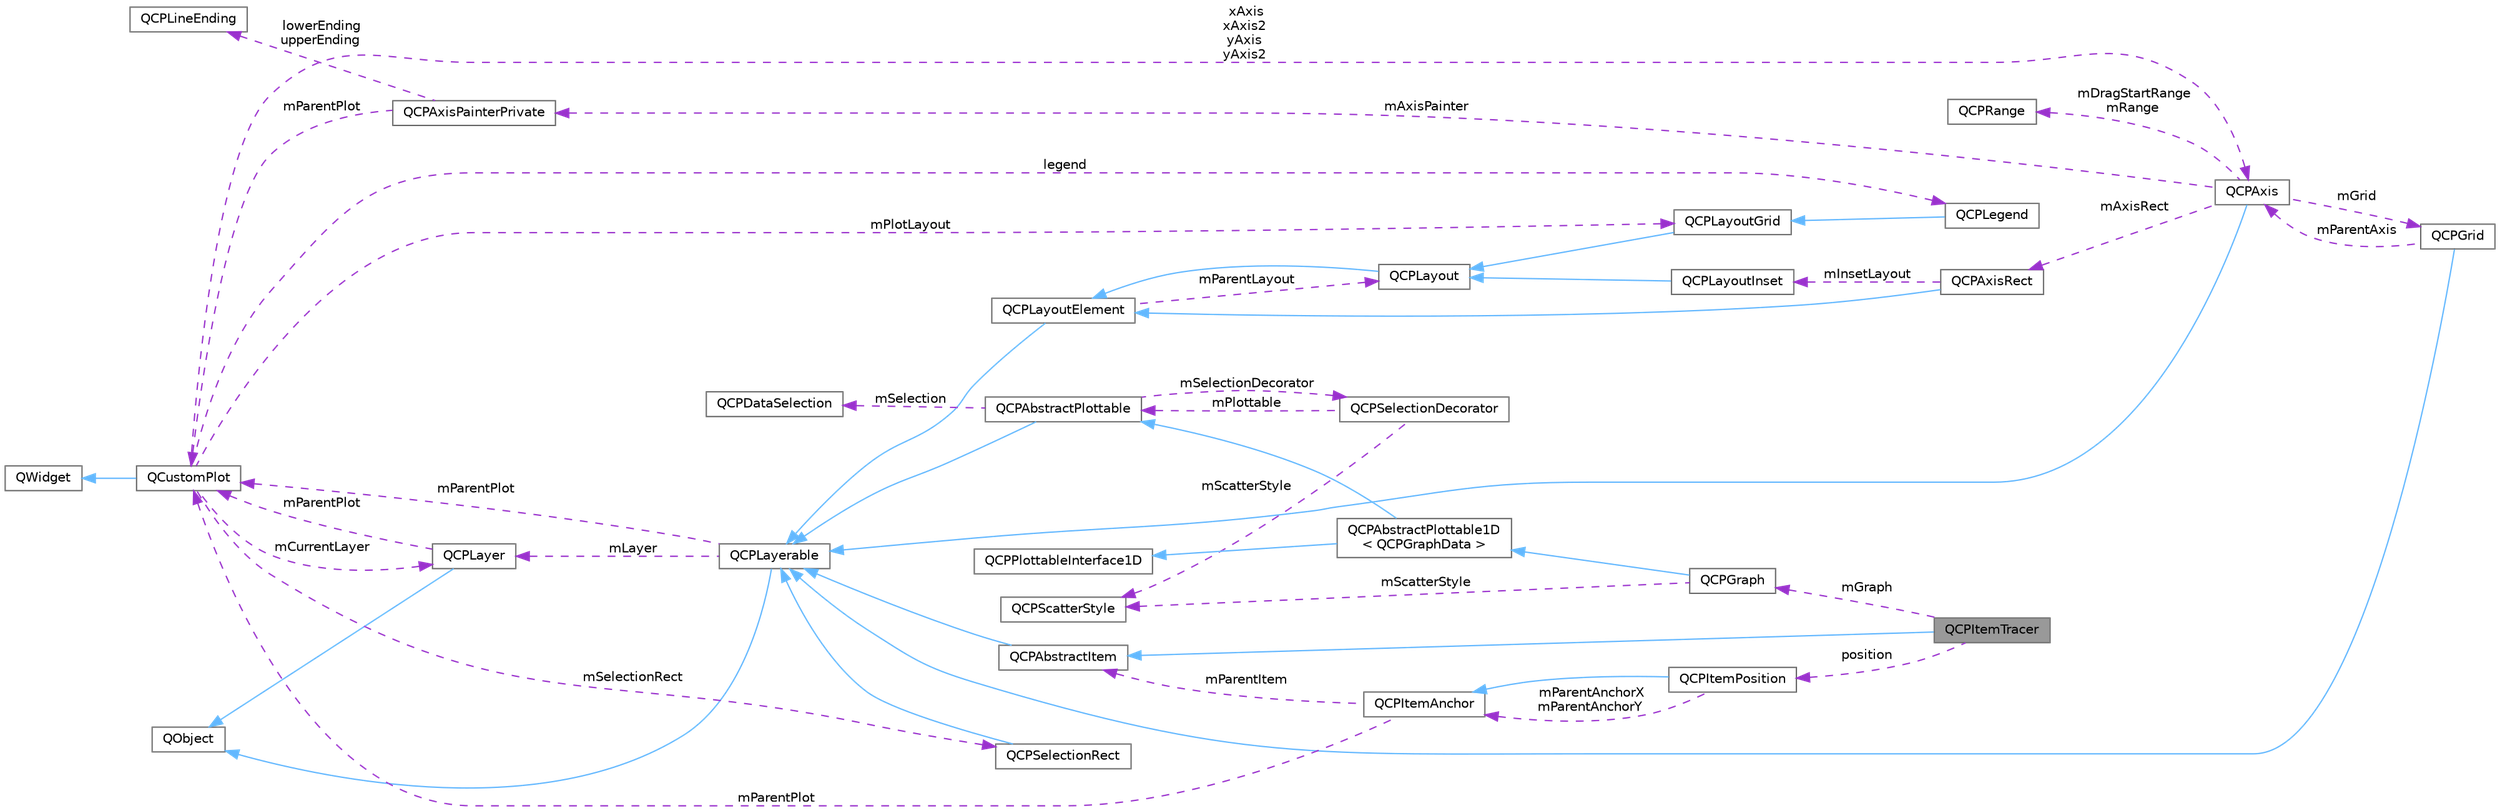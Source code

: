 digraph "QCPItemTracer"
{
 // LATEX_PDF_SIZE
  bgcolor="transparent";
  edge [fontname=Helvetica,fontsize=10,labelfontname=Helvetica,labelfontsize=10];
  node [fontname=Helvetica,fontsize=10,shape=box,height=0.2,width=0.4];
  rankdir="LR";
  Node1 [label="QCPItemTracer",height=0.2,width=0.4,color="gray40", fillcolor="grey60", style="filled", fontcolor="black",tooltip="Item that sticks to QCPGraph data points"];
  Node2 -> Node1 [dir="back",color="steelblue1",style="solid"];
  Node2 [label="QCPAbstractItem",height=0.2,width=0.4,color="gray40", fillcolor="white", style="filled",URL="$class_q_c_p_abstract_item.html",tooltip="The abstract base class for all items in a plot."];
  Node3 -> Node2 [dir="back",color="steelblue1",style="solid"];
  Node3 [label="QCPLayerable",height=0.2,width=0.4,color="gray40", fillcolor="white", style="filled",URL="$class_q_c_p_layerable.html",tooltip="Base class for all drawable objects"];
  Node4 -> Node3 [dir="back",color="steelblue1",style="solid"];
  Node4 [label="QObject",height=0.2,width=0.4,color="gray40", fillcolor="white", style="filled",tooltip=" "];
  Node5 -> Node3 [dir="back",color="darkorchid3",style="dashed",label=" mParentPlot" ];
  Node5 [label="QCustomPlot",height=0.2,width=0.4,color="gray40", fillcolor="white", style="filled",URL="$class_q_custom_plot.html",tooltip="The central class of the library. This is the QWidget which displays the plot and interacts with the ..."];
  Node6 -> Node5 [dir="back",color="steelblue1",style="solid"];
  Node6 [label="QWidget",height=0.2,width=0.4,color="gray40", fillcolor="white", style="filled",tooltip=" "];
  Node7 -> Node5 [dir="back",color="darkorchid3",style="dashed",label=" xAxis\nxAxis2\nyAxis\nyAxis2" ];
  Node7 [label="QCPAxis",height=0.2,width=0.4,color="gray40", fillcolor="white", style="filled",URL="$class_q_c_p_axis.html",tooltip="Manages a single axis inside a QCustomPlot."];
  Node3 -> Node7 [dir="back",color="steelblue1",style="solid"];
  Node8 -> Node7 [dir="back",color="darkorchid3",style="dashed",label=" mAxisRect" ];
  Node8 [label="QCPAxisRect",height=0.2,width=0.4,color="gray40", fillcolor="white", style="filled",URL="$class_q_c_p_axis_rect.html",tooltip="Holds multiple axes and arranges them in a rectangular shape."];
  Node9 -> Node8 [dir="back",color="steelblue1",style="solid"];
  Node9 [label="QCPLayoutElement",height=0.2,width=0.4,color="gray40", fillcolor="white", style="filled",URL="$class_q_c_p_layout_element.html",tooltip="The abstract base class for all objects that form the layout system."];
  Node3 -> Node9 [dir="back",color="steelblue1",style="solid"];
  Node10 -> Node9 [dir="back",color="darkorchid3",style="dashed",label=" mParentLayout" ];
  Node10 [label="QCPLayout",height=0.2,width=0.4,color="gray40", fillcolor="white", style="filled",URL="$class_q_c_p_layout.html",tooltip="The abstract base class for layouts"];
  Node9 -> Node10 [dir="back",color="steelblue1",style="solid"];
  Node11 -> Node8 [dir="back",color="darkorchid3",style="dashed",label=" mInsetLayout" ];
  Node11 [label="QCPLayoutInset",height=0.2,width=0.4,color="gray40", fillcolor="white", style="filled",URL="$class_q_c_p_layout_inset.html",tooltip="A layout that places child elements aligned to the border or arbitrarily positioned"];
  Node10 -> Node11 [dir="back",color="steelblue1",style="solid"];
  Node12 -> Node7 [dir="back",color="darkorchid3",style="dashed",label=" mDragStartRange\nmRange" ];
  Node12 [label="QCPRange",height=0.2,width=0.4,color="gray40", fillcolor="white", style="filled",URL="$class_q_c_p_range.html",tooltip="Represents the range an axis is encompassing."];
  Node13 -> Node7 [dir="back",color="darkorchid3",style="dashed",label=" mGrid" ];
  Node13 [label="QCPGrid",height=0.2,width=0.4,color="gray40", fillcolor="white", style="filled",URL="$class_q_c_p_grid.html",tooltip="Responsible for drawing the grid of a QCPAxis."];
  Node3 -> Node13 [dir="back",color="steelblue1",style="solid"];
  Node7 -> Node13 [dir="back",color="darkorchid3",style="dashed",label=" mParentAxis" ];
  Node14 -> Node7 [dir="back",color="darkorchid3",style="dashed",label=" mAxisPainter" ];
  Node14 [label="QCPAxisPainterPrivate",height=0.2,width=0.4,color="gray40", fillcolor="white", style="filled",URL="$class_q_c_p_axis_painter_private.html",tooltip=" "];
  Node15 -> Node14 [dir="back",color="darkorchid3",style="dashed",label=" lowerEnding\nupperEnding" ];
  Node15 [label="QCPLineEnding",height=0.2,width=0.4,color="gray40", fillcolor="white", style="filled",URL="$class_q_c_p_line_ending.html",tooltip="Handles the different ending decorations for line-like items"];
  Node5 -> Node14 [dir="back",color="darkorchid3",style="dashed",label=" mParentPlot" ];
  Node16 -> Node5 [dir="back",color="darkorchid3",style="dashed",label=" legend" ];
  Node16 [label="QCPLegend",height=0.2,width=0.4,color="gray40", fillcolor="white", style="filled",URL="$class_q_c_p_legend.html",tooltip="Manages a legend inside a QCustomPlot."];
  Node17 -> Node16 [dir="back",color="steelblue1",style="solid"];
  Node17 [label="QCPLayoutGrid",height=0.2,width=0.4,color="gray40", fillcolor="white", style="filled",URL="$class_q_c_p_layout_grid.html",tooltip="A layout that arranges child elements in a grid"];
  Node10 -> Node17 [dir="back",color="steelblue1",style="solid"];
  Node17 -> Node5 [dir="back",color="darkorchid3",style="dashed",label=" mPlotLayout" ];
  Node18 -> Node5 [dir="back",color="darkorchid3",style="dashed",label=" mCurrentLayer" ];
  Node18 [label="QCPLayer",height=0.2,width=0.4,color="gray40", fillcolor="white", style="filled",URL="$class_q_c_p_layer.html",tooltip="A layer that may contain objects, to control the rendering order"];
  Node4 -> Node18 [dir="back",color="steelblue1",style="solid"];
  Node5 -> Node18 [dir="back",color="darkorchid3",style="dashed",label=" mParentPlot" ];
  Node19 -> Node5 [dir="back",color="darkorchid3",style="dashed",label=" mSelectionRect" ];
  Node19 [label="QCPSelectionRect",height=0.2,width=0.4,color="gray40", fillcolor="white", style="filled",URL="$class_q_c_p_selection_rect.html",tooltip="Provides rect/rubber-band data selection and range zoom interaction"];
  Node3 -> Node19 [dir="back",color="steelblue1",style="solid"];
  Node18 -> Node3 [dir="back",color="darkorchid3",style="dashed",label=" mLayer" ];
  Node20 -> Node1 [dir="back",color="darkorchid3",style="dashed",label=" position" ];
  Node20 [label="QCPItemPosition",height=0.2,width=0.4,color="gray40", fillcolor="white", style="filled",URL="$class_q_c_p_item_position.html",tooltip="Manages the position of an item."];
  Node21 -> Node20 [dir="back",color="steelblue1",style="solid"];
  Node21 [label="QCPItemAnchor",height=0.2,width=0.4,color="gray40", fillcolor="white", style="filled",URL="$class_q_c_p_item_anchor.html",tooltip="An anchor of an item to which positions can be attached to."];
  Node5 -> Node21 [dir="back",color="darkorchid3",style="dashed",label=" mParentPlot" ];
  Node2 -> Node21 [dir="back",color="darkorchid3",style="dashed",label=" mParentItem" ];
  Node21 -> Node20 [dir="back",color="darkorchid3",style="dashed",label=" mParentAnchorX\nmParentAnchorY" ];
  Node22 -> Node1 [dir="back",color="darkorchid3",style="dashed",label=" mGraph" ];
  Node22 [label="QCPGraph",height=0.2,width=0.4,color="gray40", fillcolor="white", style="filled",URL="$class_q_c_p_graph.html",tooltip="A plottable representing a graph in a plot."];
  Node23 -> Node22 [dir="back",color="steelblue1",style="solid"];
  Node23 [label="QCPAbstractPlottable1D\l\< QCPGraphData \>",height=0.2,width=0.4,color="gray40", fillcolor="white", style="filled",URL="$class_q_c_p_abstract_plottable1_d.html",tooltip=" "];
  Node24 -> Node23 [dir="back",color="steelblue1",style="solid"];
  Node24 [label="QCPAbstractPlottable",height=0.2,width=0.4,color="gray40", fillcolor="white", style="filled",URL="$class_q_c_p_abstract_plottable.html",tooltip="The abstract base class for all data representing objects in a plot."];
  Node3 -> Node24 [dir="back",color="steelblue1",style="solid"];
  Node25 -> Node24 [dir="back",color="darkorchid3",style="dashed",label=" mSelection" ];
  Node25 [label="QCPDataSelection",height=0.2,width=0.4,color="gray40", fillcolor="white", style="filled",URL="$class_q_c_p_data_selection.html",tooltip="Describes a data set by holding multiple QCPDataRange instances"];
  Node26 -> Node24 [dir="back",color="darkorchid3",style="dashed",label=" mSelectionDecorator" ];
  Node26 [label="QCPSelectionDecorator",height=0.2,width=0.4,color="gray40", fillcolor="white", style="filled",URL="$class_q_c_p_selection_decorator.html",tooltip="Controls how a plottable's data selection is drawn"];
  Node27 -> Node26 [dir="back",color="darkorchid3",style="dashed",label=" mScatterStyle" ];
  Node27 [label="QCPScatterStyle",height=0.2,width=0.4,color="gray40", fillcolor="white", style="filled",URL="$class_q_c_p_scatter_style.html",tooltip="Represents the visual appearance of scatter points"];
  Node24 -> Node26 [dir="back",color="darkorchid3",style="dashed",label=" mPlottable" ];
  Node28 -> Node23 [dir="back",color="steelblue1",style="solid"];
  Node28 [label="QCPPlottableInterface1D",height=0.2,width=0.4,color="gray40", fillcolor="white", style="filled",URL="$class_q_c_p_plottable_interface1_d.html",tooltip="Defines an abstract interface for one-dimensional plottables"];
  Node27 -> Node22 [dir="back",color="darkorchid3",style="dashed",label=" mScatterStyle" ];
}
